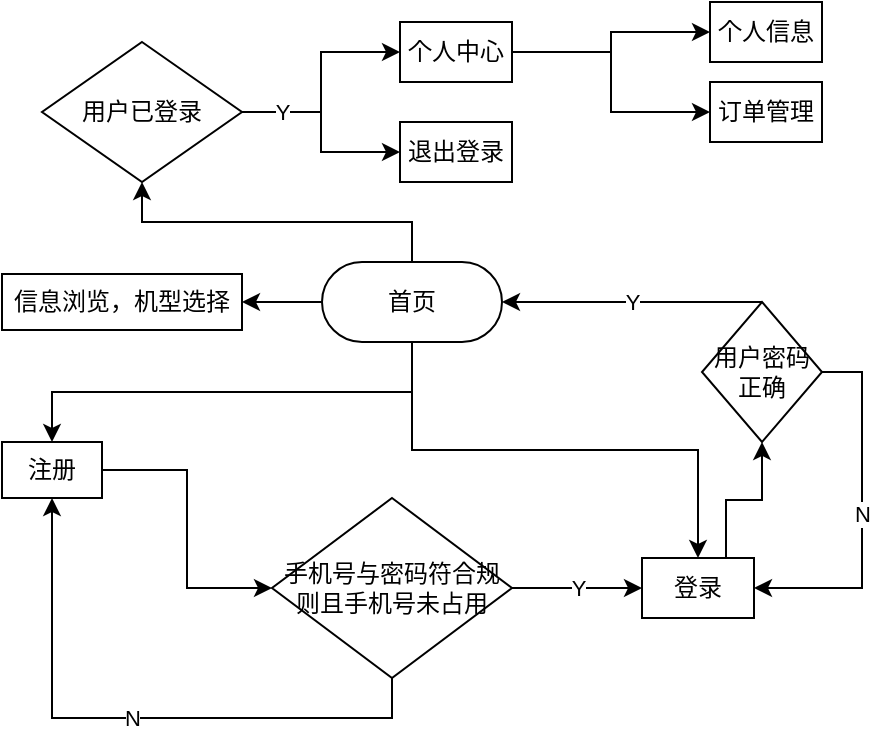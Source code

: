 <mxfile version="13.0.9">
    <diagram id="gIGgO1AFnbfyAZKBnhk5" name="第 1 页">
        <mxGraphModel dx="812" dy="578" grid="1" gridSize="10" guides="1" tooltips="1" connect="1" arrows="1" fold="1" page="1" pageScale="1" pageWidth="827" pageHeight="1169" math="0" shadow="0">
            <root>
                <mxCell id="0"/>
                <mxCell id="1" parent="0"/>
                <mxCell id="99" style="edgeStyle=orthogonalEdgeStyle;rounded=0;orthogonalLoop=1;jettySize=auto;html=1;exitX=0.5;exitY=0;exitDx=0;exitDy=0;entryX=0.5;entryY=1;entryDx=0;entryDy=0;" edge="1" parent="1" source="65" target="85">
                    <mxGeometry relative="1" as="geometry"/>
                </mxCell>
                <mxCell id="100" style="edgeStyle=orthogonalEdgeStyle;rounded=0;orthogonalLoop=1;jettySize=auto;html=1;exitX=0;exitY=0.5;exitDx=0;exitDy=0;entryX=1;entryY=0.5;entryDx=0;entryDy=0;" edge="1" parent="1" source="65" target="76">
                    <mxGeometry relative="1" as="geometry"/>
                </mxCell>
                <mxCell id="108" style="edgeStyle=orthogonalEdgeStyle;rounded=0;orthogonalLoop=1;jettySize=auto;html=1;exitX=0.5;exitY=1;exitDx=0;exitDy=0;entryX=0.5;entryY=0;entryDx=0;entryDy=0;" edge="1" parent="1" source="65" target="66">
                    <mxGeometry relative="1" as="geometry"/>
                </mxCell>
                <mxCell id="109" style="edgeStyle=orthogonalEdgeStyle;rounded=0;orthogonalLoop=1;jettySize=auto;html=1;exitX=0.5;exitY=1;exitDx=0;exitDy=0;entryX=0.5;entryY=0;entryDx=0;entryDy=0;" edge="1" parent="1" source="65" target="67">
                    <mxGeometry relative="1" as="geometry"/>
                </mxCell>
                <mxCell id="65" value="首页" style="rounded=1;whiteSpace=wrap;html=1;arcSize=50;" parent="1" vertex="1">
                    <mxGeometry x="300" y="280" width="90" height="40" as="geometry"/>
                </mxCell>
                <mxCell id="94" style="edgeStyle=orthogonalEdgeStyle;rounded=0;orthogonalLoop=1;jettySize=auto;html=1;exitX=1;exitY=0.5;exitDx=0;exitDy=0;entryX=0;entryY=0.5;entryDx=0;entryDy=0;" edge="1" parent="1" source="66" target="78">
                    <mxGeometry relative="1" as="geometry"/>
                </mxCell>
                <mxCell id="66" value="注册" style="rounded=0;whiteSpace=wrap;html=1;" parent="1" vertex="1">
                    <mxGeometry x="140" y="370" width="50" height="28" as="geometry"/>
                </mxCell>
                <mxCell id="111" style="edgeStyle=orthogonalEdgeStyle;rounded=0;orthogonalLoop=1;jettySize=auto;html=1;exitX=0.75;exitY=0;exitDx=0;exitDy=0;entryX=0.5;entryY=1;entryDx=0;entryDy=0;" edge="1" parent="1" source="67" target="69">
                    <mxGeometry relative="1" as="geometry"/>
                </mxCell>
                <mxCell id="67" value="登录" style="rounded=0;whiteSpace=wrap;html=1;" parent="1" vertex="1">
                    <mxGeometry x="460" y="428" width="56" height="30" as="geometry"/>
                </mxCell>
                <mxCell id="98" value="N" style="edgeStyle=orthogonalEdgeStyle;rounded=0;orthogonalLoop=1;jettySize=auto;html=1;exitX=1;exitY=0.5;exitDx=0;exitDy=0;entryX=1;entryY=0.5;entryDx=0;entryDy=0;" edge="1" parent="1" source="69" target="67">
                    <mxGeometry relative="1" as="geometry"/>
                </mxCell>
                <mxCell id="69" value="用户密码正确" style="rhombus;whiteSpace=wrap;html=1;" parent="1" vertex="1">
                    <mxGeometry x="490" y="300" width="60" height="70" as="geometry"/>
                </mxCell>
                <mxCell id="72" value="Y" style="endArrow=classic;html=1;exitX=0.5;exitY=0;exitDx=0;exitDy=0;" parent="1" source="69" edge="1">
                    <mxGeometry width="50" height="50" relative="1" as="geometry">
                        <mxPoint x="500" y="370" as="sourcePoint"/>
                        <mxPoint x="390" y="300" as="targetPoint"/>
                    </mxGeometry>
                </mxCell>
                <mxCell id="76" value="信息浏览，机型选择" style="rounded=0;whiteSpace=wrap;html=1;" parent="1" vertex="1">
                    <mxGeometry x="140" y="286" width="120" height="28" as="geometry"/>
                </mxCell>
                <mxCell id="124" value="N" style="edgeStyle=orthogonalEdgeStyle;rounded=0;orthogonalLoop=1;jettySize=auto;html=1;exitX=0.5;exitY=1;exitDx=0;exitDy=0;entryX=0.5;entryY=1;entryDx=0;entryDy=0;" edge="1" parent="1" source="78" target="66">
                    <mxGeometry relative="1" as="geometry"/>
                </mxCell>
                <mxCell id="78" value="手机号与密码符合规则且手机号未占用" style="rhombus;whiteSpace=wrap;html=1;" parent="1" vertex="1">
                    <mxGeometry x="275" y="398" width="120" height="90" as="geometry"/>
                </mxCell>
                <mxCell id="80" value="Y" style="endArrow=classic;html=1;exitX=1;exitY=0.5;exitDx=0;exitDy=0;entryX=0;entryY=0.5;entryDx=0;entryDy=0;" parent="1" source="78" target="67" edge="1">
                    <mxGeometry width="50" height="50" relative="1" as="geometry">
                        <mxPoint x="360" y="390" as="sourcePoint"/>
                        <mxPoint x="410" y="340" as="targetPoint"/>
                    </mxGeometry>
                </mxCell>
                <mxCell id="106" value="" style="edgeStyle=orthogonalEdgeStyle;rounded=0;orthogonalLoop=1;jettySize=auto;html=1;exitX=1;exitY=0.5;exitDx=0;exitDy=0;entryX=0;entryY=0.5;entryDx=0;entryDy=0;" edge="1" parent="1" source="85" target="88">
                    <mxGeometry relative="1" as="geometry"/>
                </mxCell>
                <mxCell id="120" value="Y" style="edgeStyle=orthogonalEdgeStyle;rounded=0;orthogonalLoop=1;jettySize=auto;html=1;exitX=1;exitY=0.5;exitDx=0;exitDy=0;entryX=0;entryY=0.5;entryDx=0;entryDy=0;" edge="1" parent="1" source="85" target="119">
                    <mxGeometry x="-0.596" relative="1" as="geometry">
                        <mxPoint as="offset"/>
                    </mxGeometry>
                </mxCell>
                <mxCell id="85" value="用户已登录" style="rhombus;whiteSpace=wrap;html=1;" vertex="1" parent="1">
                    <mxGeometry x="160" y="170" width="100" height="70" as="geometry"/>
                </mxCell>
                <mxCell id="117" style="edgeStyle=orthogonalEdgeStyle;rounded=0;orthogonalLoop=1;jettySize=auto;html=1;exitX=1;exitY=0.5;exitDx=0;exitDy=0;entryX=0;entryY=0.5;entryDx=0;entryDy=0;" edge="1" parent="1" source="88" target="102">
                    <mxGeometry relative="1" as="geometry"/>
                </mxCell>
                <mxCell id="118" style="edgeStyle=orthogonalEdgeStyle;rounded=0;orthogonalLoop=1;jettySize=auto;html=1;exitX=1;exitY=0.5;exitDx=0;exitDy=0;entryX=0;entryY=0.5;entryDx=0;entryDy=0;" edge="1" parent="1" source="88" target="101">
                    <mxGeometry relative="1" as="geometry"/>
                </mxCell>
                <mxCell id="88" value="个人中心" style="rounded=0;whiteSpace=wrap;html=1;" vertex="1" parent="1">
                    <mxGeometry x="339" y="160" width="56" height="30" as="geometry"/>
                </mxCell>
                <mxCell id="101" value="订单管理" style="rounded=0;whiteSpace=wrap;html=1;" vertex="1" parent="1">
                    <mxGeometry x="494" y="190" width="56" height="30" as="geometry"/>
                </mxCell>
                <mxCell id="102" value="个人信息" style="rounded=0;whiteSpace=wrap;html=1;" vertex="1" parent="1">
                    <mxGeometry x="494" y="150" width="56" height="30" as="geometry"/>
                </mxCell>
                <mxCell id="119" value="退出登录" style="rounded=0;whiteSpace=wrap;html=1;" vertex="1" parent="1">
                    <mxGeometry x="339" y="210" width="56" height="30" as="geometry"/>
                </mxCell>
            </root>
        </mxGraphModel>
    </diagram>
</mxfile>
